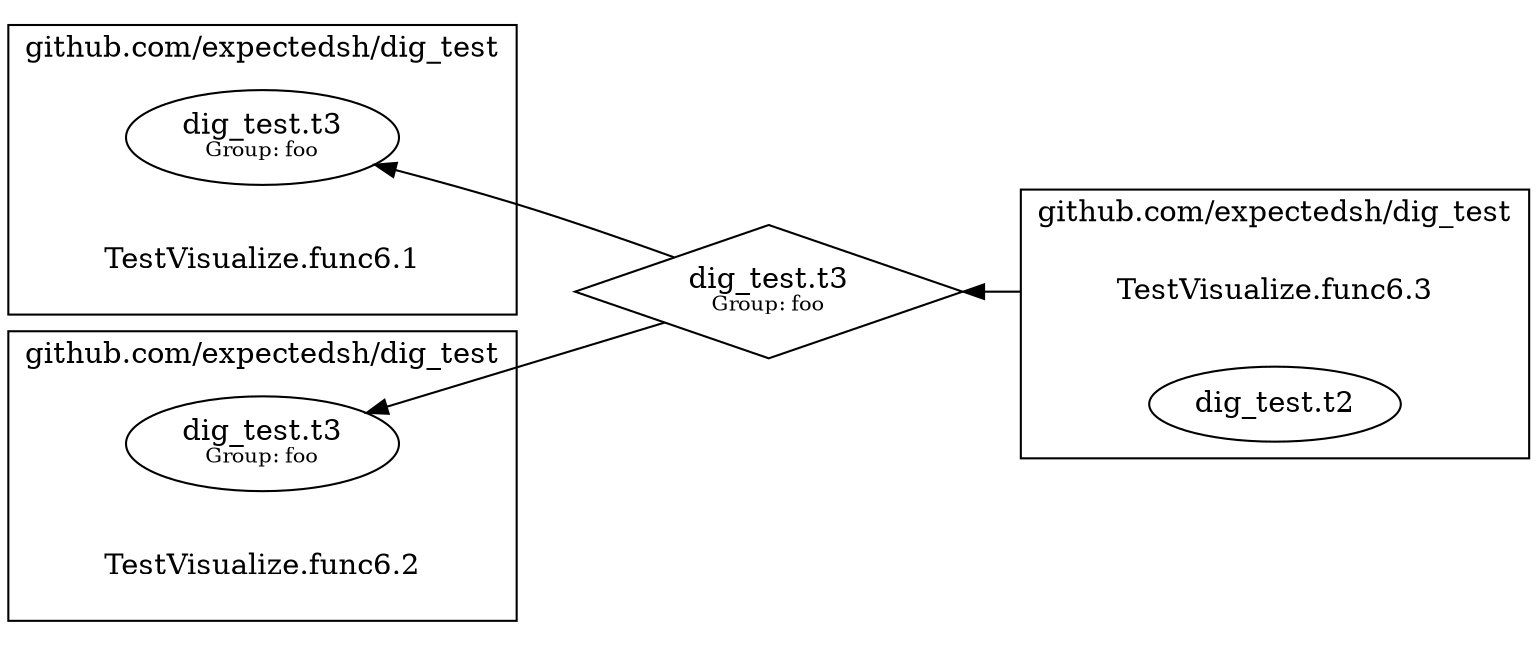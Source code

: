 digraph {
	rankdir=RL;
	graph [compound=true];
	"[type=dig_test.t3 group=foo]" [shape=diamond label=<dig_test.t3<BR /><FONT POINT-SIZE="10">Group: foo</FONT>>];
		"[type=dig_test.t3 group=foo]" -> "dig_test.t3[group=foo]0";
		"[type=dig_test.t3 group=foo]" -> "dig_test.t3[group=foo]1";
		
	
		subgraph cluster_0 {
			label = "github.com/expectedsh/dig_test";
			constructor_0 [shape=plaintext label="TestVisualize.func6.1"];
			
			"dig_test.t3[group=foo]0" [label=<dig_test.t3<BR /><FONT POINT-SIZE="10">Group: foo</FONT>>];
			
		}
		
		
		subgraph cluster_1 {
			label = "github.com/expectedsh/dig_test";
			constructor_1 [shape=plaintext label="TestVisualize.func6.2"];
			
			"dig_test.t3[group=foo]1" [label=<dig_test.t3<BR /><FONT POINT-SIZE="10">Group: foo</FONT>>];
			
		}
		
		
		subgraph cluster_2 {
			label = "github.com/expectedsh/dig_test";
			constructor_2 [shape=plaintext label="TestVisualize.func6.3"];
			
			"dig_test.t2" [label=<dig_test.t2>];
			
		}
		
		
			constructor_2 -> "[type=dig_test.t3 group=foo]" [ltail=cluster_2];
		
	
}
